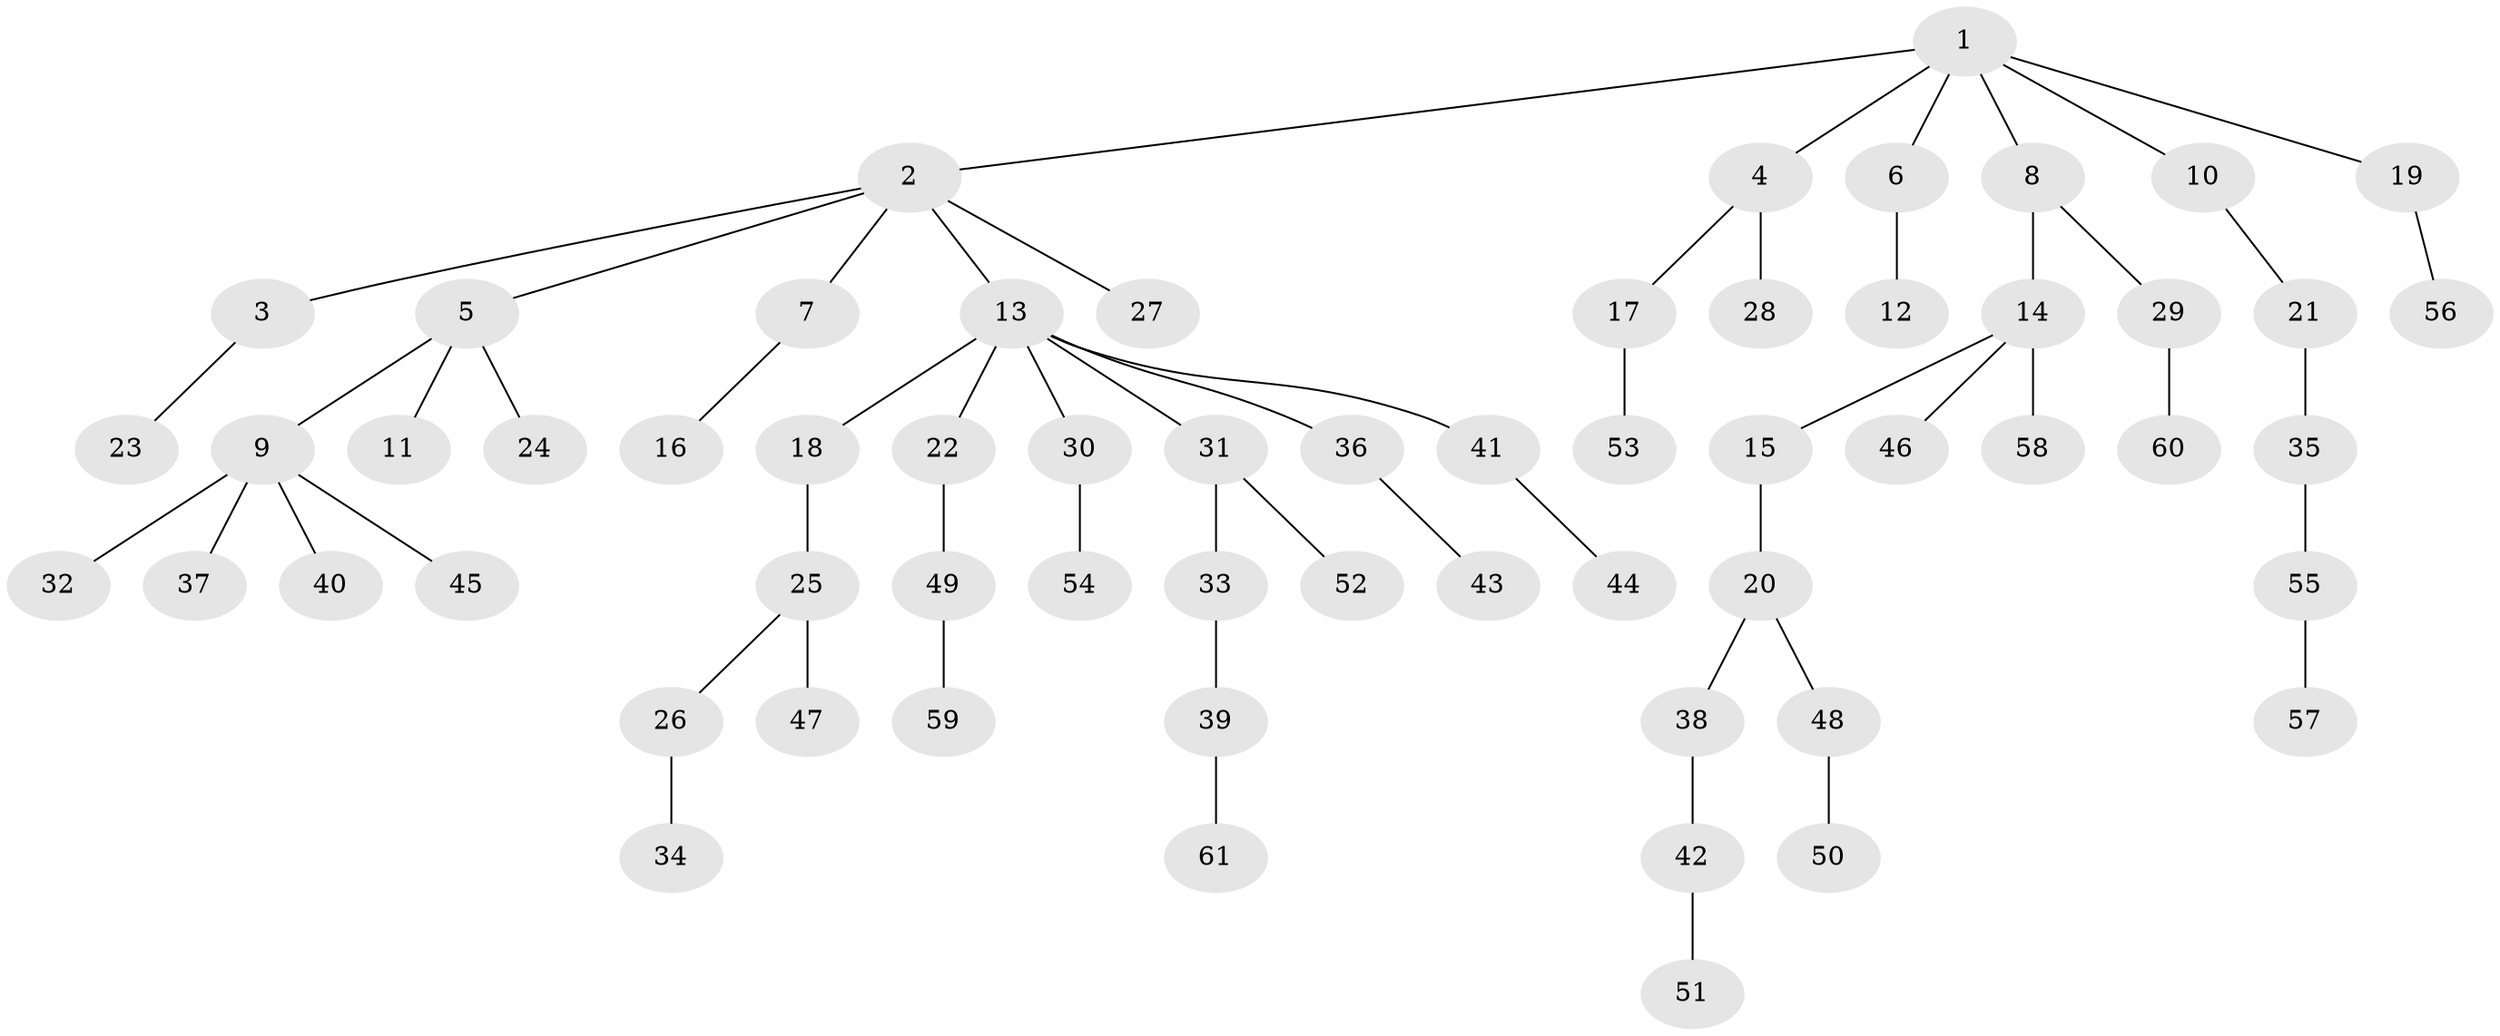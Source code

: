 // Generated by graph-tools (version 1.1) at 2025/50/03/09/25 03:50:15]
// undirected, 61 vertices, 60 edges
graph export_dot {
graph [start="1"]
  node [color=gray90,style=filled];
  1;
  2;
  3;
  4;
  5;
  6;
  7;
  8;
  9;
  10;
  11;
  12;
  13;
  14;
  15;
  16;
  17;
  18;
  19;
  20;
  21;
  22;
  23;
  24;
  25;
  26;
  27;
  28;
  29;
  30;
  31;
  32;
  33;
  34;
  35;
  36;
  37;
  38;
  39;
  40;
  41;
  42;
  43;
  44;
  45;
  46;
  47;
  48;
  49;
  50;
  51;
  52;
  53;
  54;
  55;
  56;
  57;
  58;
  59;
  60;
  61;
  1 -- 2;
  1 -- 4;
  1 -- 6;
  1 -- 8;
  1 -- 10;
  1 -- 19;
  2 -- 3;
  2 -- 5;
  2 -- 7;
  2 -- 13;
  2 -- 27;
  3 -- 23;
  4 -- 17;
  4 -- 28;
  5 -- 9;
  5 -- 11;
  5 -- 24;
  6 -- 12;
  7 -- 16;
  8 -- 14;
  8 -- 29;
  9 -- 32;
  9 -- 37;
  9 -- 40;
  9 -- 45;
  10 -- 21;
  13 -- 18;
  13 -- 22;
  13 -- 30;
  13 -- 31;
  13 -- 36;
  13 -- 41;
  14 -- 15;
  14 -- 46;
  14 -- 58;
  15 -- 20;
  17 -- 53;
  18 -- 25;
  19 -- 56;
  20 -- 38;
  20 -- 48;
  21 -- 35;
  22 -- 49;
  25 -- 26;
  25 -- 47;
  26 -- 34;
  29 -- 60;
  30 -- 54;
  31 -- 33;
  31 -- 52;
  33 -- 39;
  35 -- 55;
  36 -- 43;
  38 -- 42;
  39 -- 61;
  41 -- 44;
  42 -- 51;
  48 -- 50;
  49 -- 59;
  55 -- 57;
}
